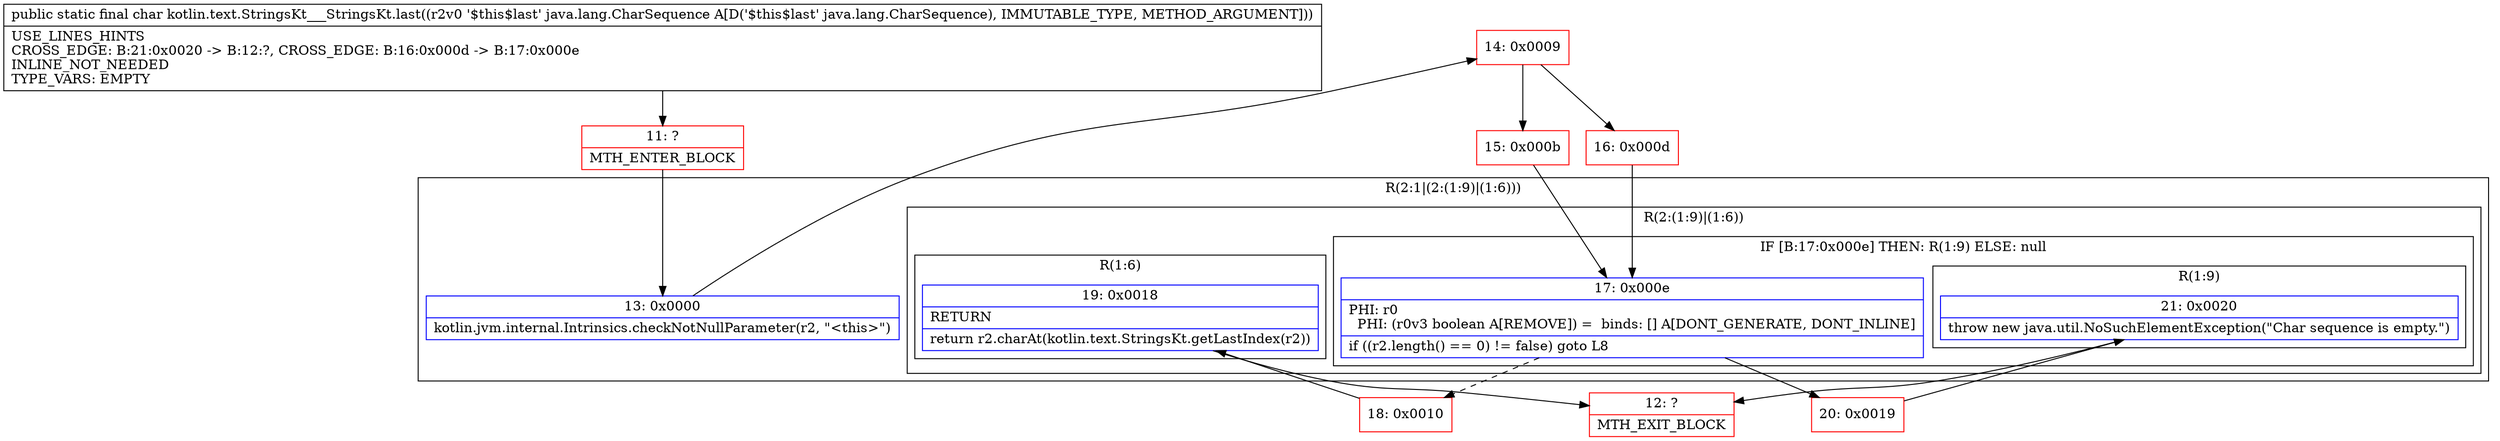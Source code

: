 digraph "CFG forkotlin.text.StringsKt___StringsKt.last(Ljava\/lang\/CharSequence;)C" {
subgraph cluster_Region_599587381 {
label = "R(2:1|(2:(1:9)|(1:6)))";
node [shape=record,color=blue];
Node_13 [shape=record,label="{13\:\ 0x0000|kotlin.jvm.internal.Intrinsics.checkNotNullParameter(r2, \"\<this\>\")\l}"];
subgraph cluster_Region_348848421 {
label = "R(2:(1:9)|(1:6))";
node [shape=record,color=blue];
subgraph cluster_IfRegion_186741050 {
label = "IF [B:17:0x000e] THEN: R(1:9) ELSE: null";
node [shape=record,color=blue];
Node_17 [shape=record,label="{17\:\ 0x000e|PHI: r0 \l  PHI: (r0v3 boolean A[REMOVE]) =  binds: [] A[DONT_GENERATE, DONT_INLINE]\l|if ((r2.length() == 0) != false) goto L8\l}"];
subgraph cluster_Region_391029492 {
label = "R(1:9)";
node [shape=record,color=blue];
Node_21 [shape=record,label="{21\:\ 0x0020|throw new java.util.NoSuchElementException(\"Char sequence is empty.\")\l}"];
}
}
subgraph cluster_Region_1407684474 {
label = "R(1:6)";
node [shape=record,color=blue];
Node_19 [shape=record,label="{19\:\ 0x0018|RETURN\l|return r2.charAt(kotlin.text.StringsKt.getLastIndex(r2))\l}"];
}
}
}
Node_11 [shape=record,color=red,label="{11\:\ ?|MTH_ENTER_BLOCK\l}"];
Node_14 [shape=record,color=red,label="{14\:\ 0x0009}"];
Node_15 [shape=record,color=red,label="{15\:\ 0x000b}"];
Node_18 [shape=record,color=red,label="{18\:\ 0x0010}"];
Node_12 [shape=record,color=red,label="{12\:\ ?|MTH_EXIT_BLOCK\l}"];
Node_20 [shape=record,color=red,label="{20\:\ 0x0019}"];
Node_16 [shape=record,color=red,label="{16\:\ 0x000d}"];
MethodNode[shape=record,label="{public static final char kotlin.text.StringsKt___StringsKt.last((r2v0 '$this$last' java.lang.CharSequence A[D('$this$last' java.lang.CharSequence), IMMUTABLE_TYPE, METHOD_ARGUMENT]))  | USE_LINES_HINTS\lCROSS_EDGE: B:21:0x0020 \-\> B:12:?, CROSS_EDGE: B:16:0x000d \-\> B:17:0x000e\lINLINE_NOT_NEEDED\lTYPE_VARS: EMPTY\l}"];
MethodNode -> Node_11;Node_13 -> Node_14;
Node_17 -> Node_18[style=dashed];
Node_17 -> Node_20;
Node_21 -> Node_12;
Node_19 -> Node_12;
Node_11 -> Node_13;
Node_14 -> Node_15;
Node_14 -> Node_16;
Node_15 -> Node_17;
Node_18 -> Node_19;
Node_20 -> Node_21;
Node_16 -> Node_17;
}

